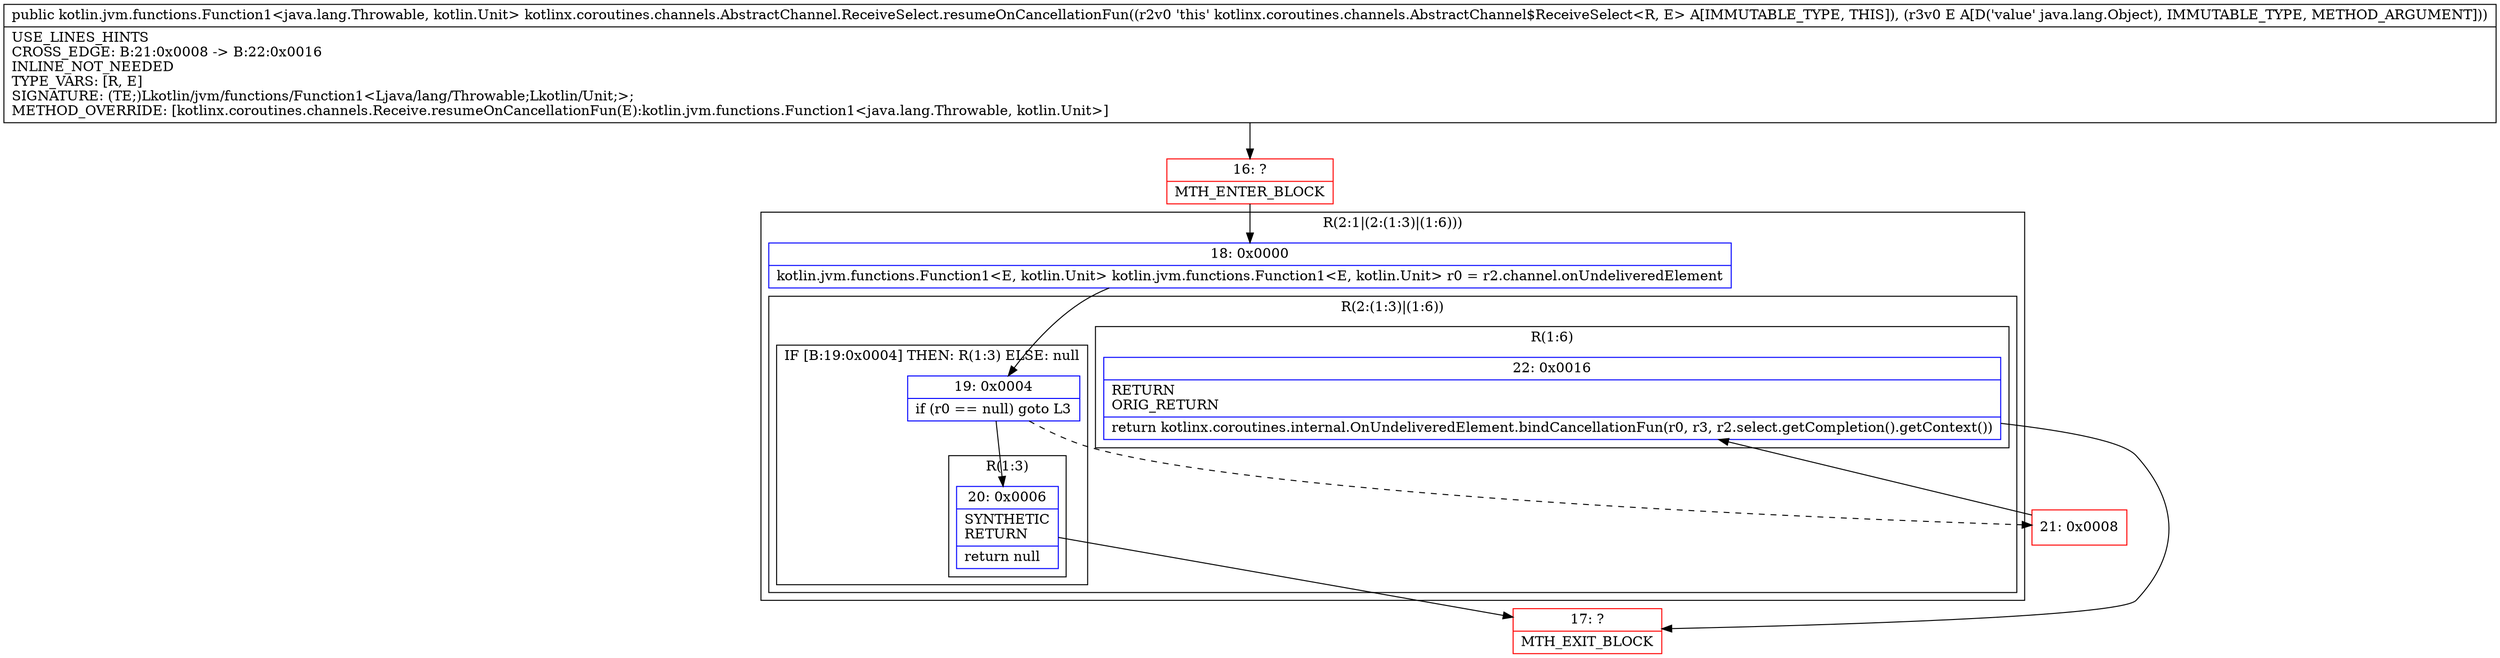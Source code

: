 digraph "CFG forkotlinx.coroutines.channels.AbstractChannel.ReceiveSelect.resumeOnCancellationFun(Ljava\/lang\/Object;)Lkotlin\/jvm\/functions\/Function1;" {
subgraph cluster_Region_1014731370 {
label = "R(2:1|(2:(1:3)|(1:6)))";
node [shape=record,color=blue];
Node_18 [shape=record,label="{18\:\ 0x0000|kotlin.jvm.functions.Function1\<E, kotlin.Unit\> kotlin.jvm.functions.Function1\<E, kotlin.Unit\> r0 = r2.channel.onUndeliveredElement\l}"];
subgraph cluster_Region_1299916588 {
label = "R(2:(1:3)|(1:6))";
node [shape=record,color=blue];
subgraph cluster_IfRegion_2044091397 {
label = "IF [B:19:0x0004] THEN: R(1:3) ELSE: null";
node [shape=record,color=blue];
Node_19 [shape=record,label="{19\:\ 0x0004|if (r0 == null) goto L3\l}"];
subgraph cluster_Region_2111357855 {
label = "R(1:3)";
node [shape=record,color=blue];
Node_20 [shape=record,label="{20\:\ 0x0006|SYNTHETIC\lRETURN\l|return null\l}"];
}
}
subgraph cluster_Region_1039930663 {
label = "R(1:6)";
node [shape=record,color=blue];
Node_22 [shape=record,label="{22\:\ 0x0016|RETURN\lORIG_RETURN\l|return kotlinx.coroutines.internal.OnUndeliveredElement.bindCancellationFun(r0, r3, r2.select.getCompletion().getContext())\l}"];
}
}
}
Node_16 [shape=record,color=red,label="{16\:\ ?|MTH_ENTER_BLOCK\l}"];
Node_17 [shape=record,color=red,label="{17\:\ ?|MTH_EXIT_BLOCK\l}"];
Node_21 [shape=record,color=red,label="{21\:\ 0x0008}"];
MethodNode[shape=record,label="{public kotlin.jvm.functions.Function1\<java.lang.Throwable, kotlin.Unit\> kotlinx.coroutines.channels.AbstractChannel.ReceiveSelect.resumeOnCancellationFun((r2v0 'this' kotlinx.coroutines.channels.AbstractChannel$ReceiveSelect\<R, E\> A[IMMUTABLE_TYPE, THIS]), (r3v0 E A[D('value' java.lang.Object), IMMUTABLE_TYPE, METHOD_ARGUMENT]))  | USE_LINES_HINTS\lCROSS_EDGE: B:21:0x0008 \-\> B:22:0x0016\lINLINE_NOT_NEEDED\lTYPE_VARS: [R, E]\lSIGNATURE: (TE;)Lkotlin\/jvm\/functions\/Function1\<Ljava\/lang\/Throwable;Lkotlin\/Unit;\>;\lMETHOD_OVERRIDE: [kotlinx.coroutines.channels.Receive.resumeOnCancellationFun(E):kotlin.jvm.functions.Function1\<java.lang.Throwable, kotlin.Unit\>]\l}"];
MethodNode -> Node_16;Node_18 -> Node_19;
Node_19 -> Node_20;
Node_19 -> Node_21[style=dashed];
Node_20 -> Node_17;
Node_22 -> Node_17;
Node_16 -> Node_18;
Node_21 -> Node_22;
}

